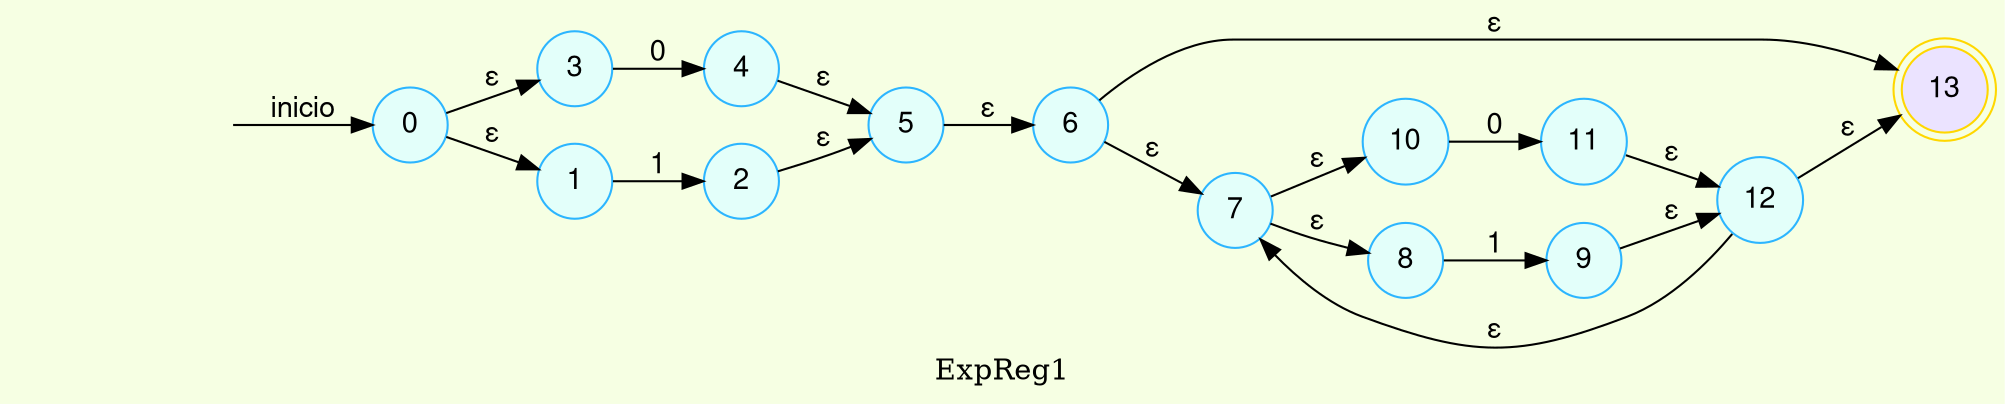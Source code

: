 digraph finite_state_machine{
	bgcolor = "#F6FFE3"
	rankdir=LR;
	label=ExpReg1
	node [fontname="Helvetica,Arial,sans-serif" ]
	edge [fontname="Helvetica,Arial,sans-serif"]
	node [shape = doublecircle, color = gold fillcolor="#EBE3FF" style =filled]; 13;
	node [shape = circle, color = "#2CB5FF" fillcolor="#E3FFFA" style =filled];
	flechainicio [style=invis];
	flechainicio -> 0 [label="inicio"];
	0 -> 3 [label="ε"];
	0 -> 1 [label="ε"];
	1 -> 2 [label="1"];
	2 -> 5 [label="ε"];
	3 -> 4 [label="0"];
	4 -> 5 [label="ε"];
	5 -> 6 [label="ε"];
	6 -> 7 [label="ε"];
	6 -> 13 [label="ε"];
	7 -> 10 [label="ε"];
	7 -> 8 [label="ε"];
	8 -> 9 [label="1"];
	9 -> 12 [label="ε"];
	10 -> 11 [label="0"];
	11 -> 12 [label="ε"];
	12 -> 7 [label="ε"];
	12 -> 13 [label="ε"];
}